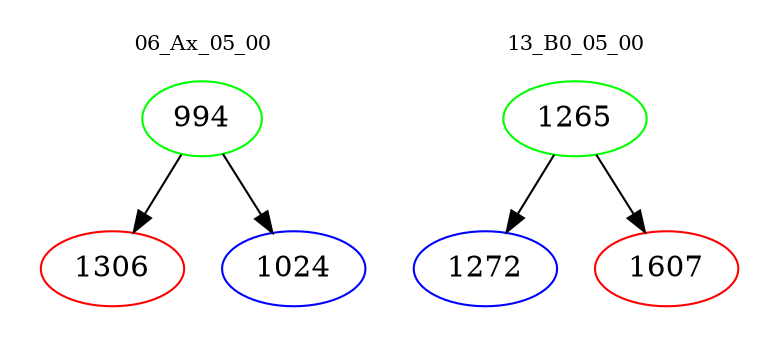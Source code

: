 digraph{
subgraph cluster_0 {
color = white
label = "06_Ax_05_00";
fontsize=10;
T0_994 [label="994", color="green"]
T0_994 -> T0_1306 [color="black"]
T0_1306 [label="1306", color="red"]
T0_994 -> T0_1024 [color="black"]
T0_1024 [label="1024", color="blue"]
}
subgraph cluster_1 {
color = white
label = "13_B0_05_00";
fontsize=10;
T1_1265 [label="1265", color="green"]
T1_1265 -> T1_1272 [color="black"]
T1_1272 [label="1272", color="blue"]
T1_1265 -> T1_1607 [color="black"]
T1_1607 [label="1607", color="red"]
}
}
